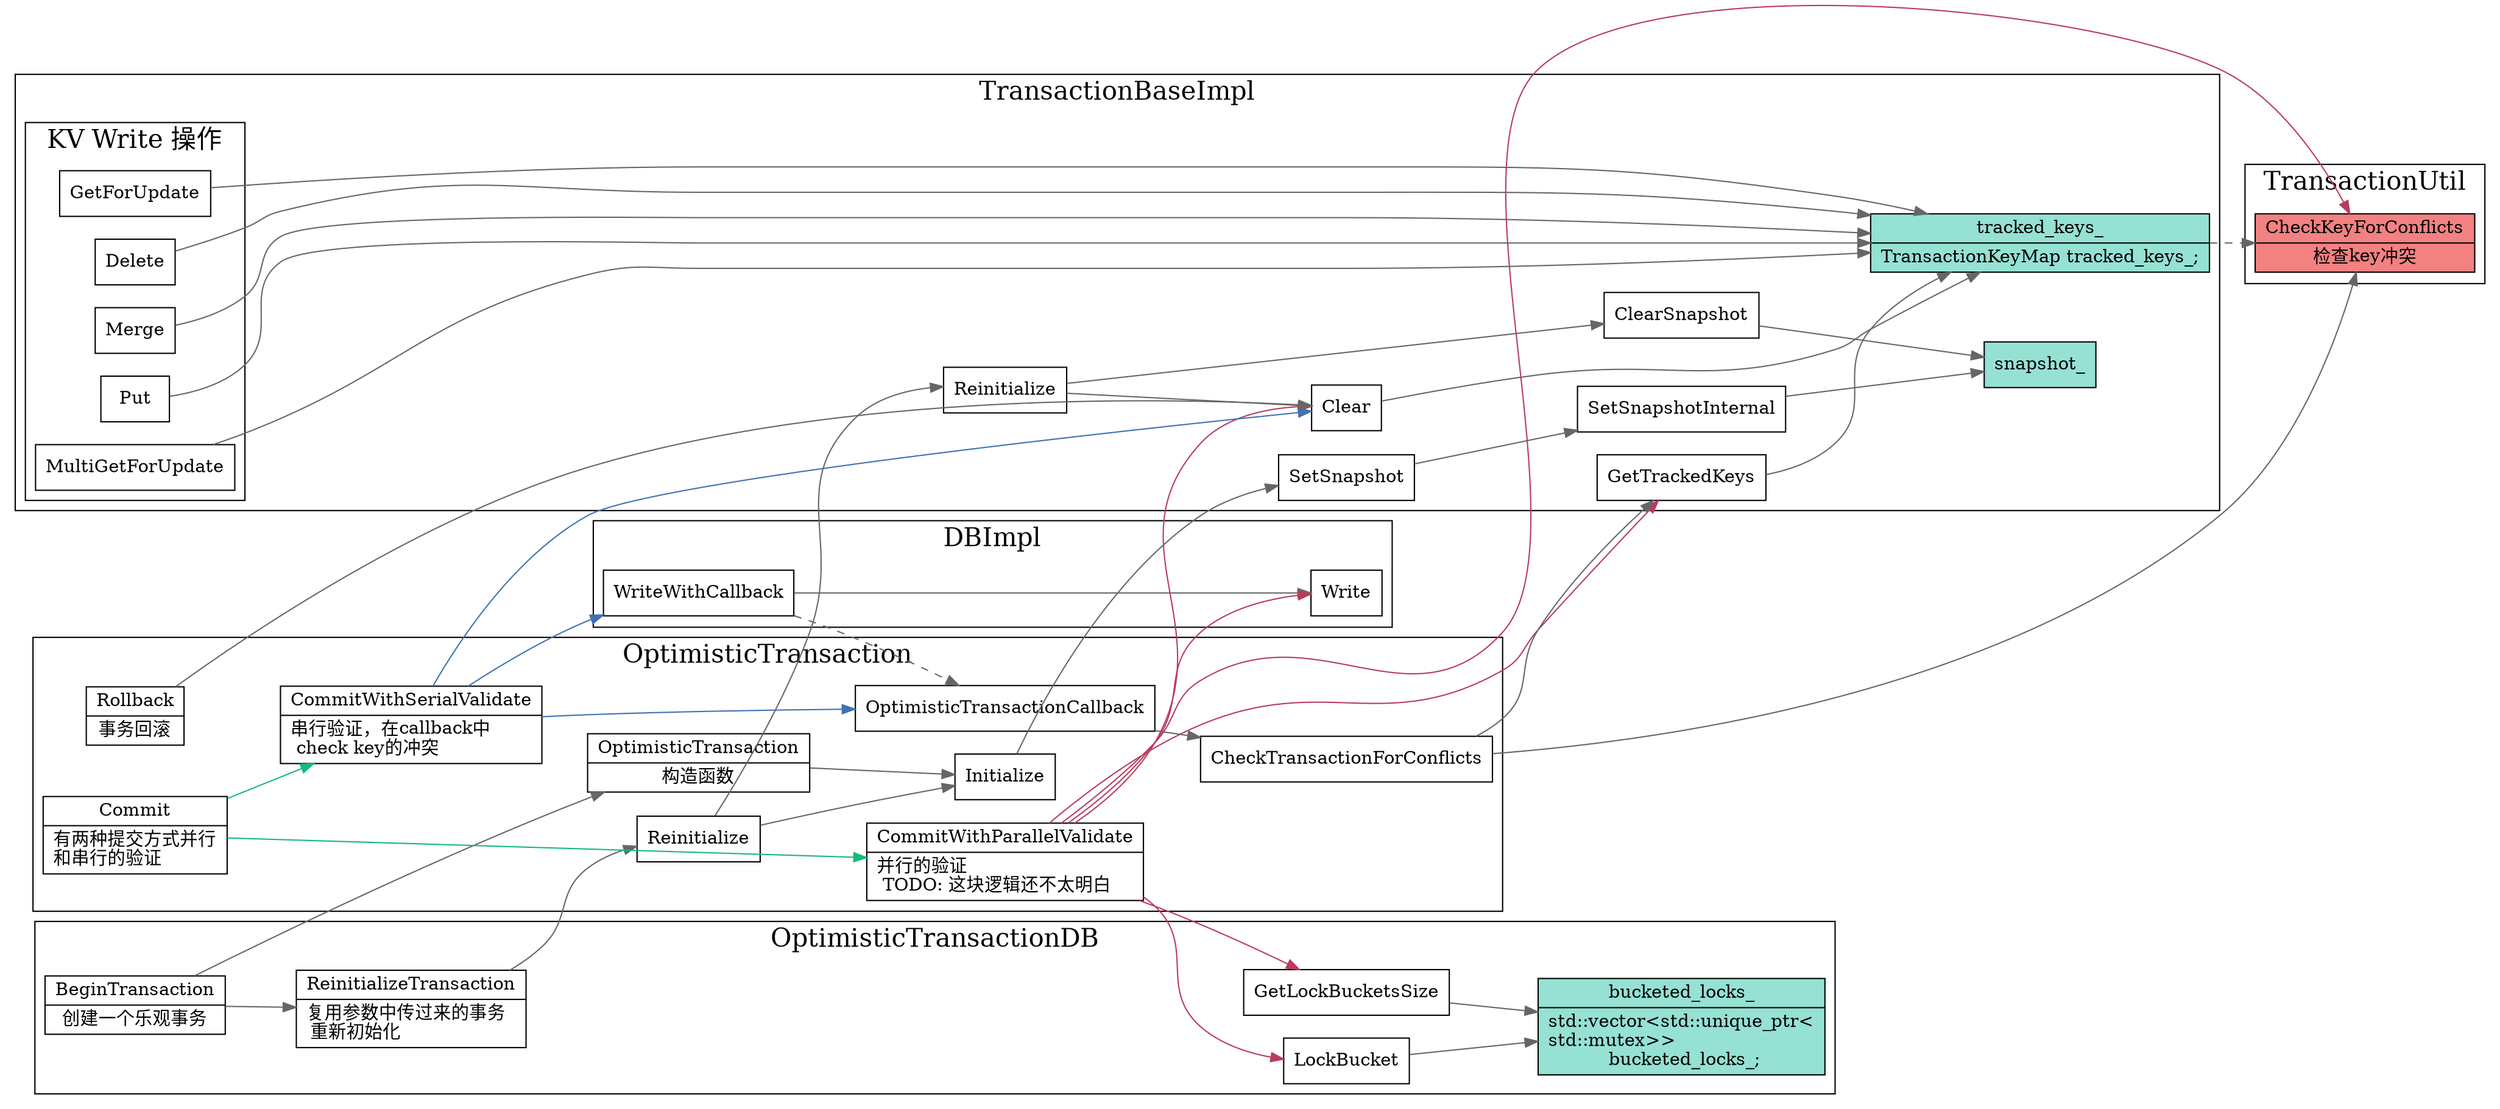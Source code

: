 digraph optimistic_transaction {
  node[shape=box];
  edge[color=gray40];
  newrank=true;
  rankdir=LR;

  subgraph cluster_DBImpl {
    graph[label="DBImpl";fontsize=20;];
    DBImpl_Write[
      shape="record";
      label="{{
        Write
      }}";
    ];
    DBImpl_WriteWithCallback[
      shape="record";
      label="{{
        WriteWithCallback
      }}";
    ];
    DBImpl_WriteWithCallback -> DBImpl_Write;
  }
  subgraph cluster_OptimisticTransactionDB {
    graph[label="OptimisticTransactionDB";fontsize=20;];
    BeginTransaction[
      shape="record";
      label="{{
        BeginTransaction|
        创建一个乐观事务
      }}";
    ];
    BeginTransaction -> {
      ReinitializeTransaction;
    }
    ReinitializeTransaction[
      shape="record";
      label="{{
        ReinitializeTransaction|
        复用参数中传过来的事务\l
        重新初始化\l
      }}";
    ];
    GetLockBucketsSize -> bucketed_locks_;
    LockBucket -> {
      bucketed_locks_;
    }
    bucketed_locks_[
      shape="record";
      fillcolor="#95e1d3"
      style=filled;
      label="{{
        bucketed_locks_|
          std::vector\<std::unique_ptr\<\lstd::mutex\>\>\l bucketed_locks_;
      }}";
    ];
  }
  BeginTransaction -> OptimisticTransaction;
  ReinitializeTransaction -> OptimisticTransaction_Reinitialize;
  tracked_keys_ -> CheckKeyForConflicts[style=dashed];

  subgraph cluster_TransactionBaseImpl {
    graph[label="TransactionBaseImpl";fontsize=20;];
    TransactionBaseImpl_Reinitialize[
      shape="record";
      label="{{
        Reinitialize
      }}";
    ];

    TransactionBaseImpl_Reinitialize -> {
      TransactionBaseImpl_Clear;
      ClearSnapshot;
    }
    GetTrackedKeys -> tracked_keys_;
    tracked_keys_[
      shape="record"
      fillcolor="#95e1d3"
      style=filled;
      label="{{
        tracked_keys_|
          TransactionKeyMap tracked_keys_;
      }}"
    ];

    TransactionBaseImpl_Clear[
      shape="record";
      label="{{
        Clear
      }}";
    ];
    TransactionBaseImpl_Clear -> tracked_keys_;
    SetSnapshot -> SetSnapshotInternal -> snapshot_;
    ClearSnapshot -> snapshot_;

    subgraph cluster_KvOperation {
      graph[label="KV Write 操作";fontsize=20;];
      GetForUpdate;
      MultiGetForUpdate;
      Put;
      Merge;
      Delete;
      {rank=same;GetForUpdate;MultiGetForUpdate;Put;Merge;Delete}
    } -> tracked_keys_;
  }

  subgraph cluster_TransactionUtil {
    graph[label="TransactionUtil";fontsize=20;];
    CheckKeyForConflicts[
      shape="record";
      fillcolor="#f38181";
      style=filled;
      label="{{
        CheckKeyForConflicts|
        检查key冲突
      }}";
    ];
  }

  subgraph cluster_OptimisticTransaction {
    graph[label="OptimisticTransaction";fontsize=20;];
    OptimisticTransaction[
      shape="record";
      label="{{
        OptimisticTransaction|
        构造函数
      }}";
    ];
    OptimisticTransaction -> Initialize -> SetSnapshot;
    snapshot_[
      shape="record";
      fillcolor="#95e1d3"
      style=filled;
      label="{{
        snapshot_
      }}";
    ];

    Commit[
      shape="record";
      label="{{
        Commit|
        有两种提交方式并行\l和串行的验证\l
      }}";
    ];
    Commit -> {
      CommitWithParallelValidate;
      CommitWithSerialValidate;
    }[color="#17b978"];

    CommitWithParallelValidate[
      shape="record";
      label="{{
        CommitWithParallelValidate|
        并行的验证\l
        TODO: 这块逻辑还不太明白\l
      }}";
    ];

    CommitWithParallelValidate -> {
      GetLockBucketsSize;
      GetTrackedKeys;
      LockBucket;
      CheckKeyForConflicts;
      DBImpl_Write;
      TransactionBaseImpl_Clear;
    }[color="#b83b5e"];

    CommitWithSerialValidate[
      shape="record";
      label="{{
        CommitWithSerialValidate|
        串行验证，在callback中\l
        check key的冲突\l
      }}";
    ];

    CommitWithSerialValidate -> {
      DBImpl_WriteWithCallback;
      OptimisticTransactionCallback;
      TransactionBaseImpl_Clear;
    }[color="#3f72af"];

    DBImpl_WriteWithCallback -> OptimisticTransactionCallback[style=dashed];
    OptimisticTransactionCallback -> CheckTransactionForConflicts -> CheckKeyForConflicts;
    CheckTransactionForConflicts -> GetTrackedKeys;

    Rollback[
      shape="record";
      label="{{
        Rollback|
        事务回滚
      }}";
    ];
    Rollback -> TransactionBaseImpl_Clear;
    OptimisticTransaction_Reinitialize[
      shape="record";
      label="{{
        Reinitialize
      }}";
    ];
    OptimisticTransaction_Reinitialize -> {
      TransactionBaseImpl_Reinitialize;
      Initialize;
    }
  }

  {rank=same;Rollback;Commit;BeginTransaction;GetForUpdate}
}
